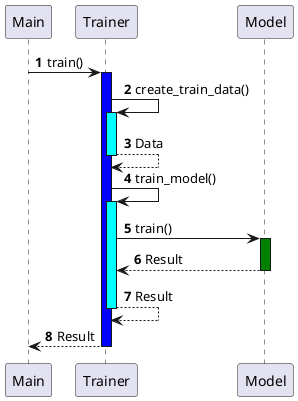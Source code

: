 @startuml train

participant Main
participant Trainer
participant Model

autoactivate on
autonumber

Main -> Trainer #Blue : train()

Trainer -> Trainer #Aqua : create_train_data()

return Data

Trainer -> Trainer #Aqua : train_model()

Trainer -> Model #Green : train()

return Result

return Result

return Result

@enduml